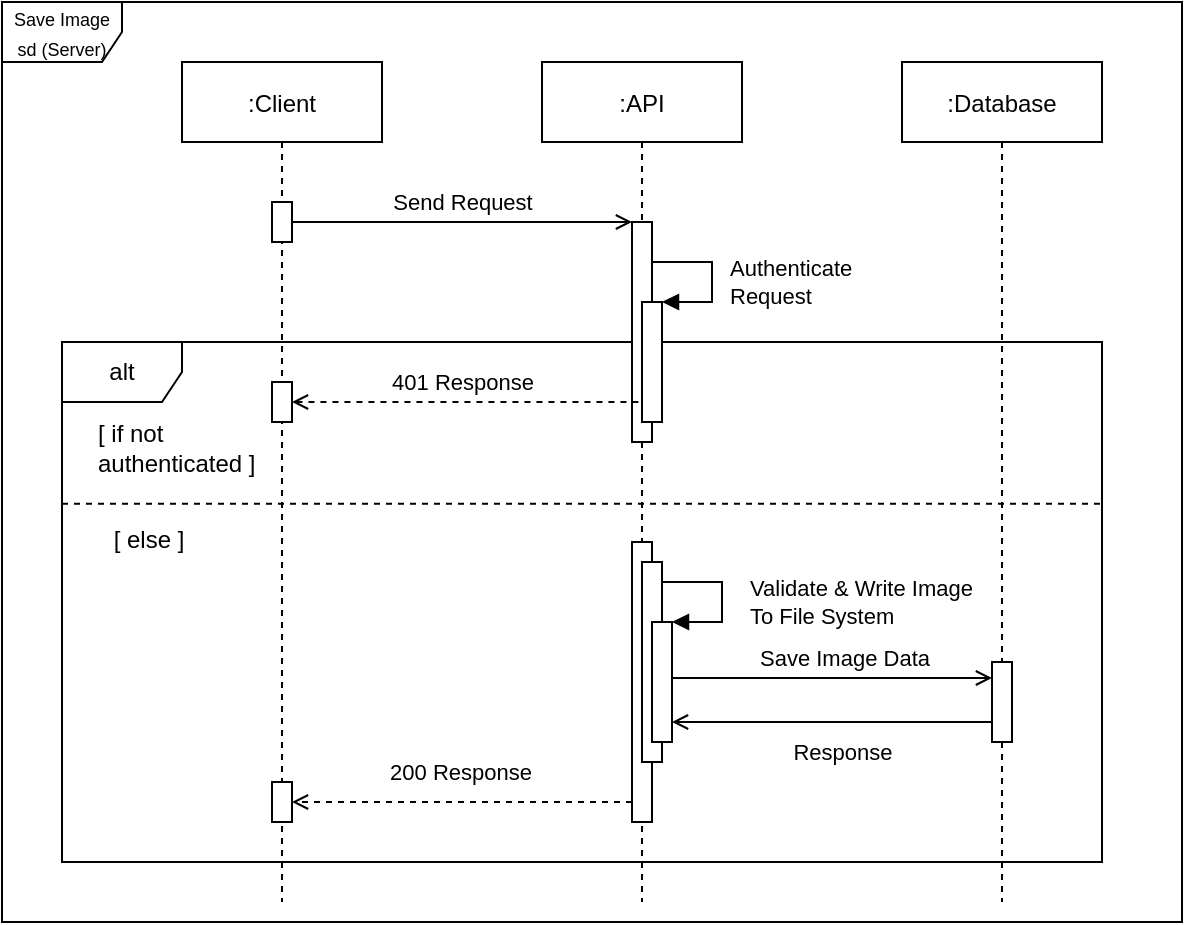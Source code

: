 <mxfile version="13.9.9" type="device"><diagram id="kgpKYQtTHZ0yAKxKKP6v" name="Page-1"><mxGraphModel dx="1086" dy="798" grid="1" gridSize="10" guides="1" tooltips="1" connect="1" arrows="1" fold="1" page="1" pageScale="1" pageWidth="850" pageHeight="1100" math="0" shadow="0"><root><mxCell id="0"/><mxCell id="1" parent="0"/><mxCell id="xcs3MsoqL9m8XvqPmmBR-10" value="" style="group;align=left;" parent="1" vertex="1" connectable="0"><mxGeometry x="180" y="220" width="520" height="260" as="geometry"/></mxCell><mxCell id="xcs3MsoqL9m8XvqPmmBR-9" value="" style="line;strokeWidth=1;fillColor=none;align=left;verticalAlign=middle;spacingTop=-1;spacingLeft=3;spacingRight=3;rotatable=0;labelPosition=right;points=[];portConstraint=eastwest;dashed=1;" parent="xcs3MsoqL9m8XvqPmmBR-10" vertex="1"><mxGeometry y="77.037" width="520" height="7.704" as="geometry"/></mxCell><mxCell id="xcs3MsoqL9m8XvqPmmBR-6" value="alt" style="shape=umlFrame;whiteSpace=wrap;html=1;" parent="xcs3MsoqL9m8XvqPmmBR-10" vertex="1"><mxGeometry width="520" height="260" as="geometry"/></mxCell><mxCell id="xcs3MsoqL9m8XvqPmmBR-11" value="[ if not authenticated ]" style="text;html=1;strokeColor=none;fillColor=none;align=left;verticalAlign=middle;whiteSpace=wrap;rounded=0;dashed=1;" parent="xcs3MsoqL9m8XvqPmmBR-10" vertex="1"><mxGeometry x="16" y="38.519" width="84" height="28.889" as="geometry"/></mxCell><mxCell id="xcs3MsoqL9m8XvqPmmBR-12" value="[ else ]" style="text;html=1;strokeColor=none;fillColor=none;align=center;verticalAlign=middle;whiteSpace=wrap;rounded=0;dashed=1;" parent="xcs3MsoqL9m8XvqPmmBR-10" vertex="1"><mxGeometry y="84.741" width="86.667" height="28.889" as="geometry"/></mxCell><mxCell id="3nuBFxr9cyL0pnOWT2aG-1" value=":Client" style="shape=umlLifeline;perimeter=lifelinePerimeter;container=1;collapsible=0;recursiveResize=0;rounded=0;shadow=0;strokeWidth=1;" parent="1" vertex="1"><mxGeometry x="240" y="80" width="100" height="420" as="geometry"/></mxCell><mxCell id="3nuBFxr9cyL0pnOWT2aG-2" value="" style="points=[];perimeter=orthogonalPerimeter;rounded=0;shadow=0;strokeWidth=1;" parent="3nuBFxr9cyL0pnOWT2aG-1" vertex="1"><mxGeometry x="45" y="70" width="10" height="20" as="geometry"/></mxCell><mxCell id="xcs3MsoqL9m8XvqPmmBR-13" value="" style="points=[];perimeter=orthogonalPerimeter;rounded=0;shadow=0;strokeWidth=1;" parent="3nuBFxr9cyL0pnOWT2aG-1" vertex="1"><mxGeometry x="45" y="160" width="10" height="20" as="geometry"/></mxCell><mxCell id="bS6gAEwWtS8oqbgXx21b-6" value="" style="points=[];perimeter=orthogonalPerimeter;rounded=0;shadow=0;strokeWidth=1;" parent="3nuBFxr9cyL0pnOWT2aG-1" vertex="1"><mxGeometry x="45" y="360" width="10" height="20" as="geometry"/></mxCell><mxCell id="3nuBFxr9cyL0pnOWT2aG-5" value=":API" style="shape=umlLifeline;perimeter=lifelinePerimeter;container=1;collapsible=0;recursiveResize=0;rounded=0;shadow=0;strokeWidth=1;" parent="1" vertex="1"><mxGeometry x="420" y="80" width="100" height="420" as="geometry"/></mxCell><mxCell id="3nuBFxr9cyL0pnOWT2aG-6" value="" style="points=[];perimeter=orthogonalPerimeter;rounded=0;shadow=0;strokeWidth=1;" parent="3nuBFxr9cyL0pnOWT2aG-5" vertex="1"><mxGeometry x="45" y="80" width="10" height="110" as="geometry"/></mxCell><mxCell id="xcs3MsoqL9m8XvqPmmBR-4" value="" style="html=1;points=[];perimeter=orthogonalPerimeter;" parent="3nuBFxr9cyL0pnOWT2aG-5" vertex="1"><mxGeometry x="50" y="120" width="10" height="60" as="geometry"/></mxCell><mxCell id="xcs3MsoqL9m8XvqPmmBR-5" value="Authenticate&lt;br&gt;Request" style="edgeStyle=orthogonalEdgeStyle;html=1;align=left;spacingLeft=2;endArrow=block;rounded=0;entryX=1;entryY=0;" parent="3nuBFxr9cyL0pnOWT2aG-5" target="xcs3MsoqL9m8XvqPmmBR-4" edge="1"><mxGeometry x="0.067" y="5" relative="1" as="geometry"><mxPoint x="55" y="100" as="sourcePoint"/><Array as="points"><mxPoint x="85" y="100"/></Array><mxPoint as="offset"/></mxGeometry></mxCell><mxCell id="xcs3MsoqL9m8XvqPmmBR-27" value="" style="html=1;points=[];perimeter=orthogonalPerimeter;align=left;" parent="3nuBFxr9cyL0pnOWT2aG-5" vertex="1"><mxGeometry x="45" y="240" width="10" height="140" as="geometry"/></mxCell><mxCell id="xcs3MsoqL9m8XvqPmmBR-28" value="" style="html=1;points=[];perimeter=orthogonalPerimeter;align=left;" parent="3nuBFxr9cyL0pnOWT2aG-5" vertex="1"><mxGeometry x="50" y="250" width="10" height="100" as="geometry"/></mxCell><mxCell id="xcs3MsoqL9m8XvqPmmBR-33" value="" style="html=1;points=[];perimeter=orthogonalPerimeter;align=left;" parent="3nuBFxr9cyL0pnOWT2aG-5" vertex="1"><mxGeometry x="55" y="280" width="10" height="60" as="geometry"/></mxCell><mxCell id="xcs3MsoqL9m8XvqPmmBR-34" value="Validate &amp;amp; Write Image&lt;br&gt;To File System" style="edgeStyle=orthogonalEdgeStyle;html=1;align=left;spacingLeft=2;endArrow=block;rounded=0;entryX=1;entryY=0;endFill=1;" parent="3nuBFxr9cyL0pnOWT2aG-5" target="xcs3MsoqL9m8XvqPmmBR-33" edge="1"><mxGeometry x="0.067" y="10" relative="1" as="geometry"><mxPoint x="60" y="260" as="sourcePoint"/><Array as="points"><mxPoint x="90" y="260"/></Array><mxPoint as="offset"/></mxGeometry></mxCell><mxCell id="3nuBFxr9cyL0pnOWT2aG-8" value="" style="verticalAlign=bottom;endArrow=open;entryX=0;entryY=0;shadow=0;strokeWidth=1;horizontal=0;endFill=0;" parent="1" source="3nuBFxr9cyL0pnOWT2aG-2" target="3nuBFxr9cyL0pnOWT2aG-6" edge="1"><mxGeometry y="-30" relative="1" as="geometry"><mxPoint x="395" y="160" as="sourcePoint"/><mxPoint as="offset"/></mxGeometry></mxCell><mxCell id="xcs3MsoqL9m8XvqPmmBR-29" value="Send Request" style="edgeLabel;html=1;align=center;verticalAlign=middle;resizable=0;points=[];" parent="3nuBFxr9cyL0pnOWT2aG-8" vertex="1" connectable="0"><mxGeometry x="0.2" y="-1" relative="1" as="geometry"><mxPoint x="-17" y="-11" as="offset"/></mxGeometry></mxCell><mxCell id="YKrnxfH0AmBBpxrrLOyG-1" value=":Database" style="shape=umlLifeline;perimeter=lifelinePerimeter;container=1;collapsible=0;recursiveResize=0;rounded=0;shadow=0;strokeWidth=1;" parent="1" vertex="1"><mxGeometry x="600" y="80" width="100" height="420" as="geometry"/></mxCell><mxCell id="YKrnxfH0AmBBpxrrLOyG-2" value="" style="points=[];perimeter=orthogonalPerimeter;rounded=0;shadow=0;strokeWidth=1;" parent="YKrnxfH0AmBBpxrrLOyG-1" vertex="1"><mxGeometry x="45" y="300" width="10" height="40" as="geometry"/></mxCell><mxCell id="xcs3MsoqL9m8XvqPmmBR-16" style="edgeStyle=orthogonalEdgeStyle;rounded=0;orthogonalLoop=1;jettySize=auto;html=1;endArrow=none;endFill=0;startArrow=open;startFill=0;dashed=1;" parent="1" source="xcs3MsoqL9m8XvqPmmBR-13" target="xcs3MsoqL9m8XvqPmmBR-4" edge="1"><mxGeometry relative="1" as="geometry"><Array as="points"><mxPoint x="440" y="250"/><mxPoint x="440" y="250"/></Array></mxGeometry></mxCell><mxCell id="xcs3MsoqL9m8XvqPmmBR-42" value="401 Response" style="edgeLabel;html=1;align=center;verticalAlign=middle;resizable=0;points=[];" parent="xcs3MsoqL9m8XvqPmmBR-16" vertex="1" connectable="0"><mxGeometry x="0.223" y="-1" relative="1" as="geometry"><mxPoint x="-22" y="-11" as="offset"/></mxGeometry></mxCell><mxCell id="vQ0UrwKeHv9tO29liPeI-42" style="edgeStyle=orthogonalEdgeStyle;rounded=0;orthogonalLoop=1;jettySize=auto;html=1;endArrow=open;endFill=0;" parent="1" edge="1"><mxGeometry relative="1" as="geometry"><mxPoint x="485" y="388.004" as="sourcePoint"/><mxPoint x="645" y="388.004" as="targetPoint"/><Array as="points"><mxPoint x="520" y="387.97"/><mxPoint x="520" y="387.97"/></Array></mxGeometry></mxCell><mxCell id="vQ0UrwKeHv9tO29liPeI-43" value="Save Image Data" style="edgeLabel;html=1;align=center;verticalAlign=middle;resizable=0;points=[];" parent="vQ0UrwKeHv9tO29liPeI-42" vertex="1" connectable="0"><mxGeometry x="0.166" relative="1" as="geometry"><mxPoint x="-8.1" y="-10.03" as="offset"/></mxGeometry></mxCell><mxCell id="vQ0UrwKeHv9tO29liPeI-44" style="edgeStyle=orthogonalEdgeStyle;rounded=0;orthogonalLoop=1;jettySize=auto;html=1;endArrow=open;endFill=0;" parent="1" source="YKrnxfH0AmBBpxrrLOyG-2" target="xcs3MsoqL9m8XvqPmmBR-33" edge="1"><mxGeometry relative="1" as="geometry"><Array as="points"><mxPoint x="530" y="410"/><mxPoint x="530" y="410"/></Array></mxGeometry></mxCell><mxCell id="vQ0UrwKeHv9tO29liPeI-45" value="Response" style="edgeLabel;html=1;align=center;verticalAlign=middle;resizable=0;points=[];" parent="vQ0UrwKeHv9tO29liPeI-44" vertex="1" connectable="0"><mxGeometry x="-0.106" y="1" relative="1" as="geometry"><mxPoint x="-3.28" y="13.97" as="offset"/></mxGeometry></mxCell><mxCell id="vQ0UrwKeHv9tO29liPeI-51" style="edgeStyle=orthogonalEdgeStyle;rounded=0;orthogonalLoop=1;jettySize=auto;html=1;endArrow=open;endFill=0;dashed=1;" parent="1" source="xcs3MsoqL9m8XvqPmmBR-27" target="bS6gAEwWtS8oqbgXx21b-6" edge="1"><mxGeometry relative="1" as="geometry"><Array as="points"><mxPoint x="430" y="450"/><mxPoint x="430" y="450"/></Array></mxGeometry></mxCell><mxCell id="vQ0UrwKeHv9tO29liPeI-53" value="200 Response" style="edgeLabel;html=1;align=center;verticalAlign=middle;resizable=0;points=[];" parent="vQ0UrwKeHv9tO29liPeI-51" vertex="1" connectable="0"><mxGeometry x="-0.136" relative="1" as="geometry"><mxPoint x="-12.29" y="-15.03" as="offset"/></mxGeometry></mxCell><mxCell id="MMCcNTbK4yU2mllJ7BSt-1" value="&lt;font style=&quot;font-size: 9px&quot;&gt;Save Image sd (Server)&lt;/font&gt;" style="shape=umlFrame;whiteSpace=wrap;html=1;" vertex="1" parent="1"><mxGeometry x="150" y="50" width="590" height="460" as="geometry"/></mxCell></root></mxGraphModel></diagram></mxfile>